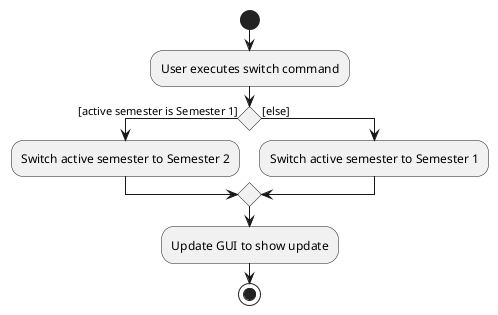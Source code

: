 @startuml
start
:User executes switch command;
if () then ([active semester is Semester 1])
:Switch active semester to Semester 2;
else ([else])
:Switch active semester to Semester 1;
endif
:Update GUI to show update;
stop
@enduml
